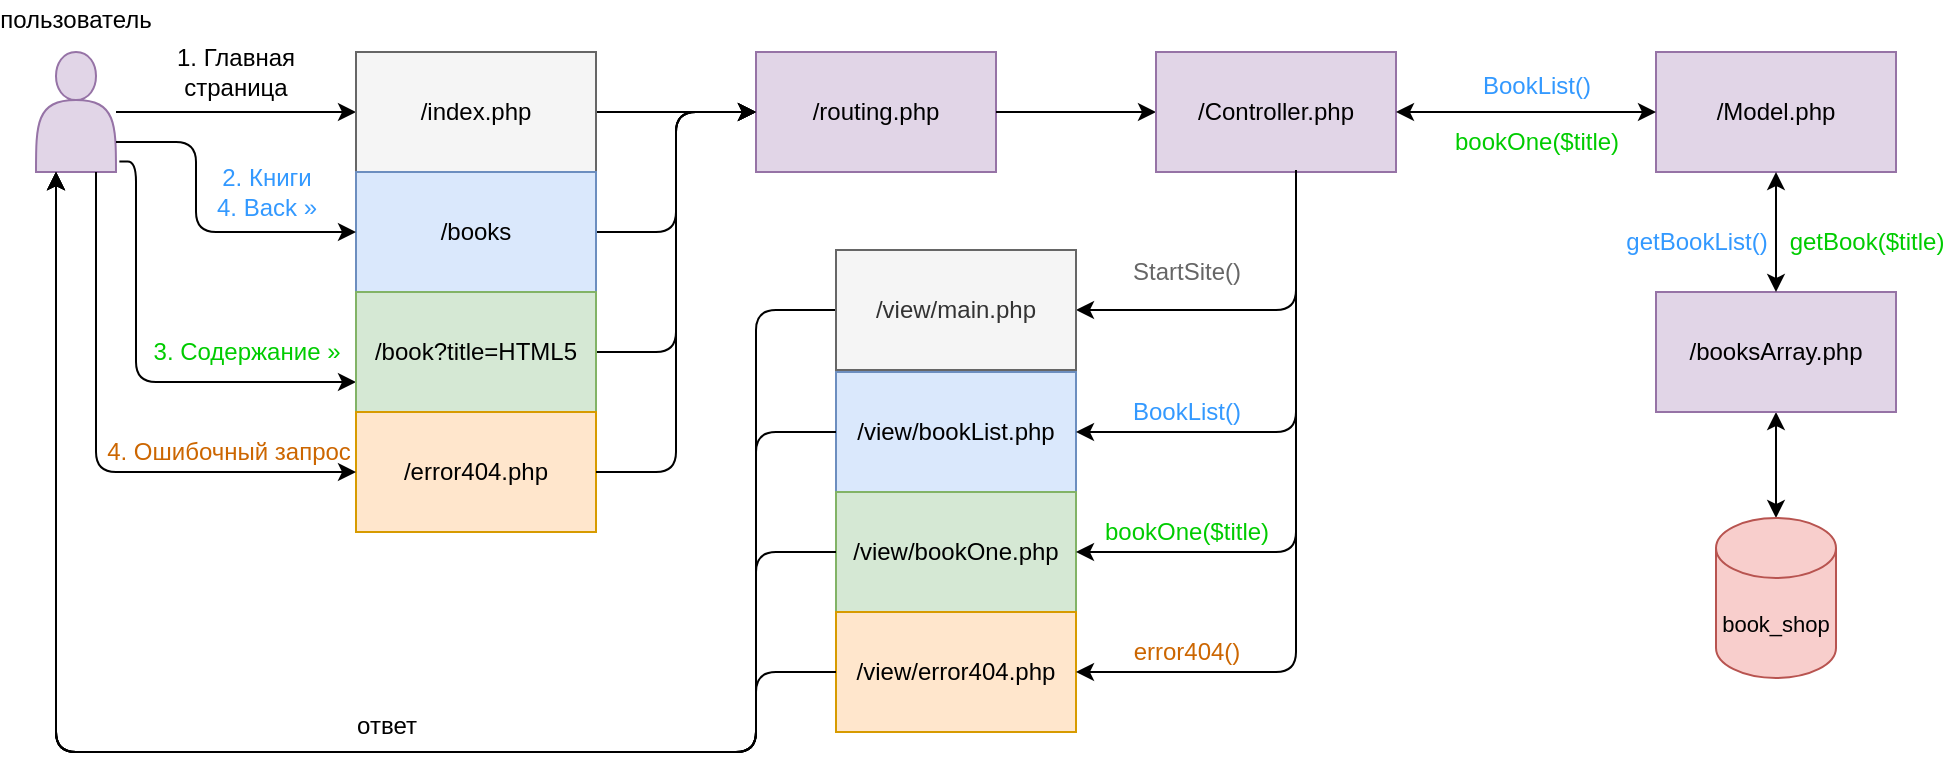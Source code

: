 <mxfile>
    <diagram id="p-0njuNGrk81hhnXIn7a" name="Page-1">
        <mxGraphModel dx="1056" dy="860" grid="1" gridSize="10" guides="1" tooltips="1" connect="1" arrows="1" fold="1" page="1" pageScale="1" pageWidth="583" pageHeight="827" math="0" shadow="0">
            <root>
                <mxCell id="0"/>
                <mxCell id="1" parent="0"/>
                <mxCell id="14" value="" style="edgeStyle=orthogonalEdgeStyle;rounded=1;orthogonalLoop=1;jettySize=auto;html=1;entryX=0;entryY=0.5;entryDx=0;entryDy=0;" edge="1" parent="1" source="3" target="13">
                    <mxGeometry relative="1" as="geometry">
                        <mxPoint x="190" y="170" as="targetPoint"/>
                    </mxGeometry>
                </mxCell>
                <mxCell id="3" value="" style="shape=actor;whiteSpace=wrap;html=1;fillColor=#e1d5e7;strokeColor=#9673a6;" vertex="1" parent="1">
                    <mxGeometry x="40" y="140" width="40" height="60" as="geometry"/>
                </mxCell>
                <mxCell id="55" value="" style="edgeStyle=orthogonalEdgeStyle;orthogonalLoop=1;jettySize=auto;html=1;targetPerimeterSpacing=0;exitX=1.042;exitY=0.913;exitDx=0;exitDy=0;exitPerimeter=0;entryX=0;entryY=0.75;entryDx=0;entryDy=0;rounded=1;" edge="1" parent="1" source="3" target="49">
                    <mxGeometry relative="1" as="geometry">
                        <Array as="points">
                            <mxPoint x="90" y="195"/>
                            <mxPoint x="90" y="305"/>
                        </Array>
                    </mxGeometry>
                </mxCell>
                <mxCell id="5" value="пользователь" style="text;html=1;strokeColor=none;fillColor=none;align=center;verticalAlign=middle;whiteSpace=wrap;rounded=0;" vertex="1" parent="1">
                    <mxGeometry x="40" y="114" width="40" height="20" as="geometry"/>
                </mxCell>
                <mxCell id="19" value="" style="edgeStyle=orthogonalEdgeStyle;rounded=1;orthogonalLoop=1;jettySize=auto;html=1;" edge="1" parent="1" source="13" target="18">
                    <mxGeometry relative="1" as="geometry"/>
                </mxCell>
                <mxCell id="13" value="" style="whiteSpace=wrap;html=1;fillColor=#f5f5f5;strokeColor=#666666;fontColor=#333333;" vertex="1" parent="1">
                    <mxGeometry x="200" y="140" width="120" height="60" as="geometry"/>
                </mxCell>
                <mxCell id="15" value="/index.php" style="text;html=1;strokeColor=none;fillColor=none;align=center;verticalAlign=middle;whiteSpace=wrap;rounded=0;" vertex="1" parent="1">
                    <mxGeometry x="240" y="160" width="40" height="20" as="geometry"/>
                </mxCell>
                <mxCell id="17" value="1. Главная страница" style="text;html=1;strokeColor=none;fillColor=none;align=center;verticalAlign=middle;whiteSpace=wrap;rounded=0;" vertex="1" parent="1">
                    <mxGeometry x="105" y="140" width="70" height="20" as="geometry"/>
                </mxCell>
                <mxCell id="18" value="" style="whiteSpace=wrap;html=1;fillColor=#e1d5e7;strokeColor=#9673a6;" vertex="1" parent="1">
                    <mxGeometry x="400" y="140" width="120" height="60" as="geometry"/>
                </mxCell>
                <mxCell id="22" value="" style="edgeStyle=orthogonalEdgeStyle;rounded=0;orthogonalLoop=1;jettySize=auto;html=1;exitX=1;exitY=0.5;exitDx=0;exitDy=0;" edge="1" parent="1" source="18" target="21">
                    <mxGeometry relative="1" as="geometry">
                        <mxPoint x="530" y="170" as="sourcePoint"/>
                    </mxGeometry>
                </mxCell>
                <mxCell id="20" value="/routing.php" style="text;html=1;strokeColor=none;fillColor=none;align=center;verticalAlign=middle;whiteSpace=wrap;rounded=0;" vertex="1" parent="1">
                    <mxGeometry x="440" y="160" width="40" height="20" as="geometry"/>
                </mxCell>
                <mxCell id="31" value="" style="edgeStyle=orthogonalEdgeStyle;rounded=1;orthogonalLoop=1;jettySize=auto;html=1;" edge="1" parent="1" source="21" target="30">
                    <mxGeometry relative="1" as="geometry">
                        <Array as="points">
                            <mxPoint x="670" y="269"/>
                        </Array>
                    </mxGeometry>
                </mxCell>
                <mxCell id="21" value="" style="whiteSpace=wrap;html=1;fillColor=#e1d5e7;strokeColor=#9673a6;" vertex="1" parent="1">
                    <mxGeometry x="600" y="140" width="120" height="60" as="geometry"/>
                </mxCell>
                <mxCell id="23" value="/Controller.php" style="text;html=1;strokeColor=none;fillColor=none;align=center;verticalAlign=middle;whiteSpace=wrap;rounded=0;" vertex="1" parent="1">
                    <mxGeometry x="640" y="160" width="40" height="20" as="geometry"/>
                </mxCell>
                <mxCell id="34" value="" style="edgeStyle=orthogonalEdgeStyle;rounded=1;orthogonalLoop=1;jettySize=auto;html=1;entryX=0.25;entryY=1;entryDx=0;entryDy=0;exitX=0;exitY=0.5;exitDx=0;exitDy=0;" edge="1" parent="1" source="30" target="3">
                    <mxGeometry relative="1" as="geometry">
                        <mxPoint x="400" y="290" as="sourcePoint"/>
                        <mxPoint x="60" y="250" as="targetPoint"/>
                        <Array as="points">
                            <mxPoint x="400" y="269"/>
                            <mxPoint x="400" y="490"/>
                            <mxPoint x="50" y="490"/>
                        </Array>
                    </mxGeometry>
                </mxCell>
                <mxCell id="30" value="/view/main.php" style="whiteSpace=wrap;html=1;fillColor=#f5f5f5;strokeColor=#666666;fontColor=#333333;" vertex="1" parent="1">
                    <mxGeometry x="440" y="239" width="120" height="60" as="geometry"/>
                </mxCell>
                <mxCell id="35" value="/Model.php" style="whiteSpace=wrap;html=1;fillColor=#e1d5e7;strokeColor=#9673a6;" vertex="1" parent="1">
                    <mxGeometry x="850" y="140" width="120" height="60" as="geometry"/>
                </mxCell>
                <mxCell id="37" value="" style="endArrow=classic;startArrow=classic;html=1;entryX=0;entryY=0.5;entryDx=0;entryDy=0;" edge="1" parent="1" target="35">
                    <mxGeometry width="50" height="50" relative="1" as="geometry">
                        <mxPoint x="720" y="170" as="sourcePoint"/>
                        <mxPoint x="800" y="169" as="targetPoint"/>
                        <Array as="points"/>
                    </mxGeometry>
                </mxCell>
                <mxCell id="39" value="" style="endArrow=classic;startArrow=classic;html=1;entryX=0.5;entryY=0;entryDx=0;entryDy=0;entryPerimeter=0;" edge="1" parent="1" target="40">
                    <mxGeometry width="50" height="50" relative="1" as="geometry">
                        <mxPoint x="910" y="320" as="sourcePoint"/>
                        <mxPoint x="850" y="380" as="targetPoint"/>
                        <Array as="points"/>
                    </mxGeometry>
                </mxCell>
                <mxCell id="40" value="&lt;font style=&quot;font-size: 11px&quot;&gt;book_shop&lt;/font&gt;" style="shape=cylinder3;whiteSpace=wrap;html=1;boundedLbl=1;backgroundOutline=1;size=15;fillColor=#f8cecc;strokeColor=#b85450;" vertex="1" parent="1">
                    <mxGeometry x="880" y="373" width="60" height="80" as="geometry"/>
                </mxCell>
                <mxCell id="41" value="ответ" style="text;html=1;align=center;verticalAlign=middle;resizable=0;points=[];autosize=1;strokeColor=none;" vertex="1" parent="1">
                    <mxGeometry x="190" y="467" width="50" height="20" as="geometry"/>
                </mxCell>
                <mxCell id="42" value="/booksArray.php" style="whiteSpace=wrap;html=1;fillColor=#e1d5e7;strokeColor=#9673a6;" vertex="1" parent="1">
                    <mxGeometry x="850" y="260" width="120" height="60" as="geometry"/>
                </mxCell>
                <mxCell id="44" value="" style="endArrow=classic;startArrow=classic;html=1;exitX=0.5;exitY=0;exitDx=0;exitDy=0;" edge="1" parent="1" source="42">
                    <mxGeometry width="50" height="50" relative="1" as="geometry">
                        <mxPoint x="850" y="270" as="sourcePoint"/>
                        <mxPoint x="910" y="200" as="targetPoint"/>
                    </mxGeometry>
                </mxCell>
                <mxCell id="45" value="StartSite()" style="text;html=1;align=center;verticalAlign=middle;resizable=0;points=[];autosize=1;strokeColor=none;fontColor=#666666;" vertex="1" parent="1">
                    <mxGeometry x="580" y="240" width="70" height="20" as="geometry"/>
                </mxCell>
                <mxCell id="53" style="edgeStyle=orthogonalEdgeStyle;rounded=1;orthogonalLoop=1;jettySize=auto;html=1;entryX=0;entryY=0.5;entryDx=0;entryDy=0;targetPerimeterSpacing=0;" edge="1" parent="1" source="46" target="18">
                    <mxGeometry relative="1" as="geometry"/>
                </mxCell>
                <mxCell id="46" value="/books" style="rounded=0;whiteSpace=wrap;html=1;fillColor=#dae8fc;strokeColor=#6c8ebf;" vertex="1" parent="1">
                    <mxGeometry x="200" y="200" width="120" height="60" as="geometry"/>
                </mxCell>
                <mxCell id="48" value="" style="endArrow=classic;html=1;targetPerimeterSpacing=0;exitX=1;exitY=0.75;exitDx=0;exitDy=0;entryX=0;entryY=0.5;entryDx=0;entryDy=0;" edge="1" parent="1" source="3" target="46">
                    <mxGeometry width="50" height="50" relative="1" as="geometry">
                        <mxPoint x="140" y="300" as="sourcePoint"/>
                        <mxPoint x="190" y="250" as="targetPoint"/>
                        <Array as="points">
                            <mxPoint x="120" y="185"/>
                            <mxPoint x="120" y="230"/>
                        </Array>
                    </mxGeometry>
                </mxCell>
                <mxCell id="54" style="edgeStyle=orthogonalEdgeStyle;rounded=1;orthogonalLoop=1;jettySize=auto;html=1;exitX=1;exitY=0.5;exitDx=0;exitDy=0;entryX=0;entryY=0.5;entryDx=0;entryDy=0;targetPerimeterSpacing=0;" edge="1" parent="1" source="49" target="18">
                    <mxGeometry relative="1" as="geometry"/>
                </mxCell>
                <mxCell id="49" value="/book?title=HTML5" style="rounded=0;whiteSpace=wrap;html=1;fillColor=#d5e8d4;strokeColor=#82b366;" vertex="1" parent="1">
                    <mxGeometry x="200" y="260" width="120" height="60" as="geometry"/>
                </mxCell>
                <mxCell id="50" value="2. Книги&lt;br&gt;4. Back&amp;nbsp;»" style="text;html=1;align=center;verticalAlign=middle;resizable=0;points=[];autosize=1;strokeColor=none;fontSize=12;fontColor=#3399FF;" vertex="1" parent="1">
                    <mxGeometry x="120" y="195" width="70" height="30" as="geometry"/>
                </mxCell>
                <mxCell id="56" value="3. Содержание »" style="text;html=1;align=center;verticalAlign=middle;resizable=0;points=[];autosize=1;strokeColor=none;fontColor=#00CC00;" vertex="1" parent="1">
                    <mxGeometry x="90" y="280" width="110" height="20" as="geometry"/>
                </mxCell>
                <mxCell id="58" value="/view/bookList.php" style="rounded=0;whiteSpace=wrap;html=1;fontSize=12;fillColor=#dae8fc;strokeColor=#6c8ebf;" vertex="1" parent="1">
                    <mxGeometry x="440" y="300" width="120" height="60" as="geometry"/>
                </mxCell>
                <mxCell id="59" value="/view/bookOne.php" style="rounded=0;whiteSpace=wrap;html=1;fontSize=12;fillColor=#d5e8d4;strokeColor=#82b366;" vertex="1" parent="1">
                    <mxGeometry x="440" y="360" width="120" height="60" as="geometry"/>
                </mxCell>
                <mxCell id="60" value="/view/error404.php" style="rounded=0;whiteSpace=wrap;html=1;fontSize=12;fillColor=#ffe6cc;strokeColor=#d79b00;" vertex="1" parent="1">
                    <mxGeometry x="440" y="420" width="120" height="60" as="geometry"/>
                </mxCell>
                <mxCell id="61" value="/error404.php" style="rounded=0;whiteSpace=wrap;html=1;fontSize=12;fillColor=#ffe6cc;strokeColor=#d79b00;" vertex="1" parent="1">
                    <mxGeometry x="200" y="320" width="120" height="60" as="geometry"/>
                </mxCell>
                <mxCell id="62" value="" style="endArrow=classic;html=1;fontSize=12;targetPerimeterSpacing=0;entryX=0;entryY=0.5;entryDx=0;entryDy=0;exitX=0.75;exitY=1;exitDx=0;exitDy=0;" edge="1" parent="1" source="3" target="61">
                    <mxGeometry width="50" height="50" relative="1" as="geometry">
                        <mxPoint x="80" y="205" as="sourcePoint"/>
                        <mxPoint x="200" y="350" as="targetPoint"/>
                        <Array as="points">
                            <mxPoint x="70" y="350"/>
                        </Array>
                    </mxGeometry>
                </mxCell>
                <mxCell id="64" value="4. Ошибочный запрос" style="text;html=1;align=center;verticalAlign=middle;resizable=0;points=[];autosize=1;strokeColor=none;fontSize=12;fontColor=#CC6600;" vertex="1" parent="1">
                    <mxGeometry x="66" y="330" width="140" height="20" as="geometry"/>
                </mxCell>
                <mxCell id="65" value="" style="endArrow=classic;html=1;fontSize=12;targetPerimeterSpacing=0;exitX=1;exitY=0.5;exitDx=0;exitDy=0;entryX=0;entryY=0.5;entryDx=0;entryDy=0;" edge="1" parent="1" source="61" target="18">
                    <mxGeometry width="50" height="50" relative="1" as="geometry">
                        <mxPoint x="300" y="300" as="sourcePoint"/>
                        <mxPoint x="360" y="110" as="targetPoint"/>
                        <Array as="points">
                            <mxPoint x="360" y="350"/>
                            <mxPoint x="360" y="170"/>
                        </Array>
                    </mxGeometry>
                </mxCell>
                <mxCell id="69" value="" style="endArrow=classic;html=1;fontSize=12;targetPerimeterSpacing=0;entryX=1;entryY=0.5;entryDx=0;entryDy=0;" edge="1" parent="1" target="58">
                    <mxGeometry width="50" height="50" relative="1" as="geometry">
                        <mxPoint x="670" y="210" as="sourcePoint"/>
                        <mxPoint x="670" y="210" as="targetPoint"/>
                        <Array as="points">
                            <mxPoint x="670" y="330"/>
                        </Array>
                    </mxGeometry>
                </mxCell>
                <mxCell id="70" value="BookList()" style="text;html=1;align=center;verticalAlign=middle;resizable=0;points=[];autosize=1;strokeColor=none;fontSize=12;fontColor=#3399FF;" vertex="1" parent="1">
                    <mxGeometry x="580" y="310" width="70" height="20" as="geometry"/>
                </mxCell>
                <mxCell id="72" value="getBookList()" style="text;html=1;align=center;verticalAlign=middle;resizable=0;points=[];autosize=1;strokeColor=none;fontSize=12;fontColor=#3399FF;" vertex="1" parent="1">
                    <mxGeometry x="825" y="225" width="90" height="20" as="geometry"/>
                </mxCell>
                <mxCell id="74" value="BookList()" style="text;html=1;align=center;verticalAlign=middle;resizable=0;points=[];autosize=1;strokeColor=none;fontSize=12;fontColor=#3399FF;" vertex="1" parent="1">
                    <mxGeometry x="755" y="147" width="70" height="20" as="geometry"/>
                </mxCell>
                <mxCell id="75" value="" style="endArrow=classic;html=1;fontSize=12;fontColor=#00CC00;targetPerimeterSpacing=0;exitX=0;exitY=0.5;exitDx=0;exitDy=0;" edge="1" parent="1" source="58">
                    <mxGeometry width="50" height="50" relative="1" as="geometry">
                        <mxPoint x="440" y="340" as="sourcePoint"/>
                        <mxPoint x="50" y="200" as="targetPoint"/>
                        <Array as="points">
                            <mxPoint x="400" y="330"/>
                            <mxPoint x="400" y="490"/>
                            <mxPoint x="50" y="490"/>
                        </Array>
                    </mxGeometry>
                </mxCell>
                <mxCell id="76" value="" style="endArrow=classic;html=1;fontSize=12;fontColor=#00CC00;targetPerimeterSpacing=0;exitX=0;exitY=0.5;exitDx=0;exitDy=0;" edge="1" parent="1" source="59">
                    <mxGeometry width="50" height="50" relative="1" as="geometry">
                        <mxPoint x="50" y="490" as="sourcePoint"/>
                        <mxPoint x="50" y="200" as="targetPoint"/>
                        <Array as="points">
                            <mxPoint x="400" y="390"/>
                            <mxPoint x="400" y="490"/>
                            <mxPoint x="50" y="490"/>
                        </Array>
                    </mxGeometry>
                </mxCell>
                <mxCell id="77" value="" style="endArrow=classic;html=1;fontSize=12;fontColor=#00CC00;targetPerimeterSpacing=0;exitX=0;exitY=0.5;exitDx=0;exitDy=0;" edge="1" parent="1" source="60">
                    <mxGeometry width="50" height="50" relative="1" as="geometry">
                        <mxPoint x="270" y="350" as="sourcePoint"/>
                        <mxPoint x="50" y="200" as="targetPoint"/>
                        <Array as="points">
                            <mxPoint x="400" y="450"/>
                            <mxPoint x="400" y="490"/>
                            <mxPoint x="50" y="490"/>
                        </Array>
                    </mxGeometry>
                </mxCell>
                <mxCell id="78" value="" style="endArrow=classic;html=1;fontSize=12;fontColor=#00CC00;targetPerimeterSpacing=0;entryX=1;entryY=0.5;entryDx=0;entryDy=0;" edge="1" parent="1" target="59">
                    <mxGeometry width="50" height="50" relative="1" as="geometry">
                        <mxPoint x="670" y="199" as="sourcePoint"/>
                        <mxPoint x="660" y="300" as="targetPoint"/>
                        <Array as="points">
                            <mxPoint x="670" y="390"/>
                        </Array>
                    </mxGeometry>
                </mxCell>
                <mxCell id="80" value="bookOne($title)" style="text;html=1;align=center;verticalAlign=middle;resizable=0;points=[];autosize=1;strokeColor=none;fontSize=12;fontColor=#00CC00;" vertex="1" parent="1">
                    <mxGeometry x="565" y="370" width="100" height="20" as="geometry"/>
                </mxCell>
                <mxCell id="82" value="bookOne($title)" style="text;html=1;align=center;verticalAlign=middle;resizable=0;points=[];autosize=1;strokeColor=none;fontSize=12;fontColor=#00CC00;" vertex="1" parent="1">
                    <mxGeometry x="740" y="175" width="100" height="20" as="geometry"/>
                </mxCell>
                <mxCell id="85" value="getBook($title)" style="text;html=1;align=center;verticalAlign=middle;resizable=0;points=[];autosize=1;strokeColor=none;fontSize=12;fontColor=#00CC00;" vertex="1" parent="1">
                    <mxGeometry x="910" y="225" width="90" height="20" as="geometry"/>
                </mxCell>
                <mxCell id="87" value="" style="endArrow=classic;html=1;fontSize=12;fontColor=#CC6600;targetPerimeterSpacing=0;entryX=1;entryY=0.5;entryDx=0;entryDy=0;" edge="1" parent="1" target="60">
                    <mxGeometry width="50" height="50" relative="1" as="geometry">
                        <mxPoint x="670" y="200" as="sourcePoint"/>
                        <mxPoint x="660" y="300" as="targetPoint"/>
                        <Array as="points">
                            <mxPoint x="670" y="450"/>
                        </Array>
                    </mxGeometry>
                </mxCell>
                <mxCell id="89" value="error404()" style="text;html=1;align=center;verticalAlign=middle;resizable=0;points=[];autosize=1;strokeColor=none;fontSize=12;fontColor=#CC6600;" vertex="1" parent="1">
                    <mxGeometry x="580" y="430" width="70" height="20" as="geometry"/>
                </mxCell>
            </root>
        </mxGraphModel>
    </diagram>
</mxfile>